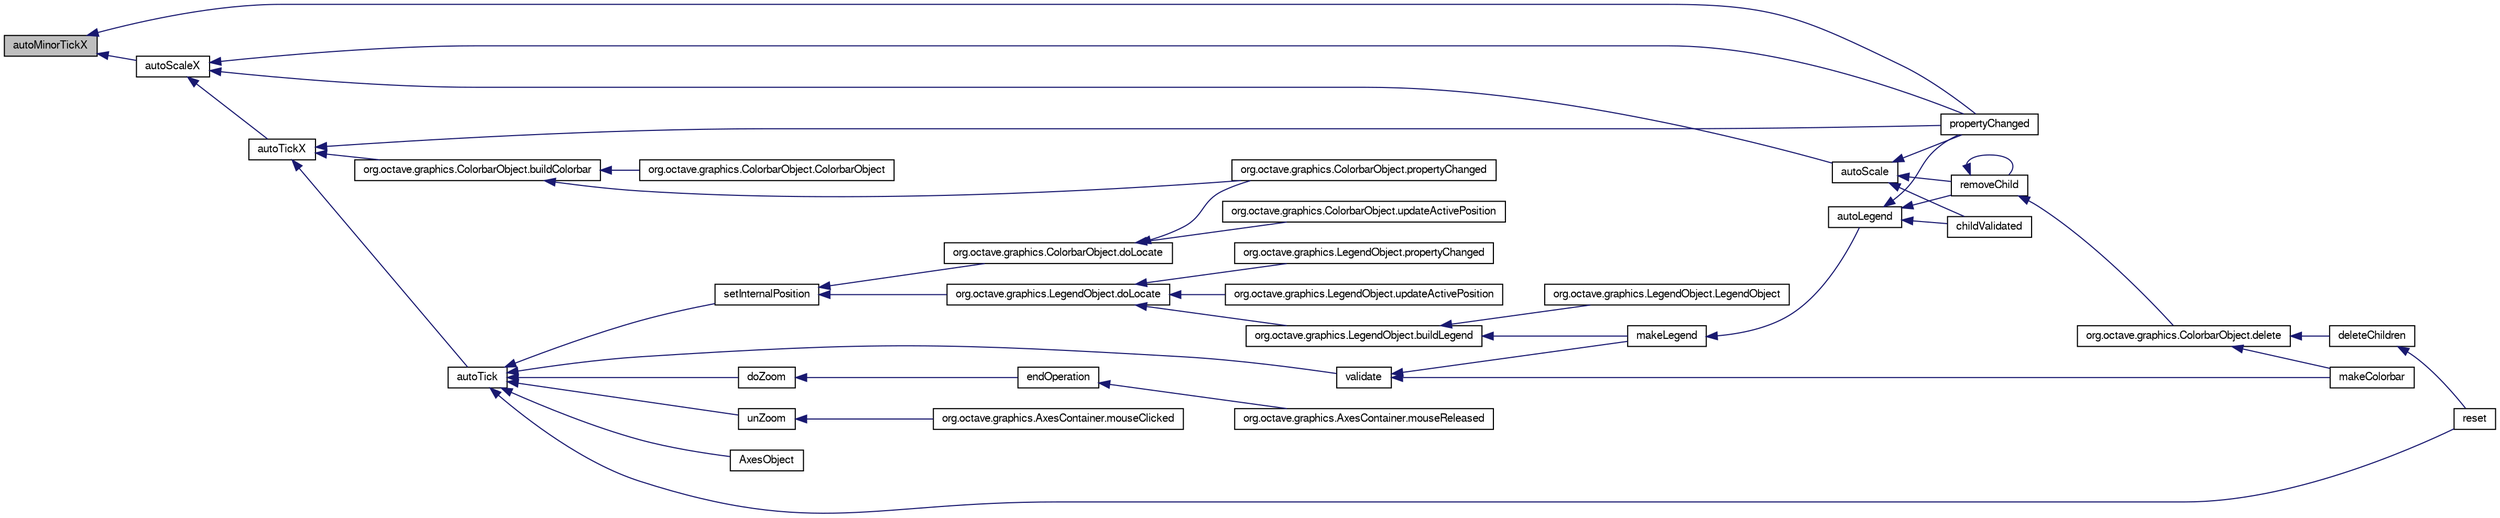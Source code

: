 digraph G
{
  edge [fontname="FreeSans",fontsize="10",labelfontname="FreeSans",labelfontsize="10"];
  node [fontname="FreeSans",fontsize="10",shape=record];
  rankdir="LR";
  Node1 [label="autoMinorTickX",height=0.2,width=0.4,color="black", fillcolor="grey75", style="filled" fontcolor="black"];
  Node1 -> Node2 [dir="back",color="midnightblue",fontsize="10",style="solid",fontname="FreeSans"];
  Node2 [label="autoScaleX",height=0.2,width=0.4,color="black", fillcolor="white", style="filled",URL="$classorg_1_1octave_1_1graphics_1_1_axes_object.html#a562cd26311bbf4426b608db3053bbc9b"];
  Node2 -> Node3 [dir="back",color="midnightblue",fontsize="10",style="solid",fontname="FreeSans"];
  Node3 [label="autoScale",height=0.2,width=0.4,color="black", fillcolor="white", style="filled",URL="$classorg_1_1octave_1_1graphics_1_1_axes_object.html#a1f831891fb89a83d0cb560cc5877e2bb"];
  Node3 -> Node4 [dir="back",color="midnightblue",fontsize="10",style="solid",fontname="FreeSans"];
  Node4 [label="childValidated",height=0.2,width=0.4,color="black", fillcolor="white", style="filled",URL="$classorg_1_1octave_1_1graphics_1_1_axes_object.html#a8968031d1c5eaed3cc667f394cea6ba3"];
  Node3 -> Node5 [dir="back",color="midnightblue",fontsize="10",style="solid",fontname="FreeSans"];
  Node5 [label="propertyChanged",height=0.2,width=0.4,color="black", fillcolor="white", style="filled",URL="$classorg_1_1octave_1_1graphics_1_1_axes_object.html#a15b63fbbc7c3a7ad69eb51e60232e1cb"];
  Node3 -> Node6 [dir="back",color="midnightblue",fontsize="10",style="solid",fontname="FreeSans"];
  Node6 [label="removeChild",height=0.2,width=0.4,color="black", fillcolor="white", style="filled",URL="$classorg_1_1octave_1_1graphics_1_1_axes_object.html#affde818e58d4c9210b1519dd5cab6ebc"];
  Node6 -> Node7 [dir="back",color="midnightblue",fontsize="10",style="solid",fontname="FreeSans"];
  Node7 [label="org.octave.graphics.ColorbarObject.delete",height=0.2,width=0.4,color="black", fillcolor="white", style="filled",URL="$classorg_1_1octave_1_1graphics_1_1_colorbar_object.html#a7a4721d0a51e952c211e9b0fea4d8090"];
  Node7 -> Node8 [dir="back",color="midnightblue",fontsize="10",style="solid",fontname="FreeSans"];
  Node8 [label="deleteChildren",height=0.2,width=0.4,color="black", fillcolor="white", style="filled",URL="$classorg_1_1octave_1_1graphics_1_1_axes_object.html#abf67d882cbea8b20d80544fe5f604e4a"];
  Node8 -> Node9 [dir="back",color="midnightblue",fontsize="10",style="solid",fontname="FreeSans"];
  Node9 [label="reset",height=0.2,width=0.4,color="black", fillcolor="white", style="filled",URL="$classorg_1_1octave_1_1graphics_1_1_axes_object.html#a262380997e7c353f883761ebed63d18d"];
  Node7 -> Node10 [dir="back",color="midnightblue",fontsize="10",style="solid",fontname="FreeSans"];
  Node10 [label="makeColorbar",height=0.2,width=0.4,color="black", fillcolor="white", style="filled",URL="$classorg_1_1octave_1_1graphics_1_1_axes_object.html#a18ad92a2eeba970815dbcc4aa1b25bbd"];
  Node6 -> Node6 [dir="back",color="midnightblue",fontsize="10",style="solid",fontname="FreeSans"];
  Node2 -> Node11 [dir="back",color="midnightblue",fontsize="10",style="solid",fontname="FreeSans"];
  Node11 [label="autoTickX",height=0.2,width=0.4,color="black", fillcolor="white", style="filled",URL="$classorg_1_1octave_1_1graphics_1_1_axes_object.html#a8cd9c3d6bc0fd0e2b06bbb83a685b233"];
  Node11 -> Node12 [dir="back",color="midnightblue",fontsize="10",style="solid",fontname="FreeSans"];
  Node12 [label="autoTick",height=0.2,width=0.4,color="black", fillcolor="white", style="filled",URL="$classorg_1_1octave_1_1graphics_1_1_axes_object.html#ae678d53e3bb84db6ff9838a811e30aa4"];
  Node12 -> Node13 [dir="back",color="midnightblue",fontsize="10",style="solid",fontname="FreeSans"];
  Node13 [label="AxesObject",height=0.2,width=0.4,color="black", fillcolor="white", style="filled",URL="$classorg_1_1octave_1_1graphics_1_1_axes_object.html#a95e48904fe84ed9e2b74777a4b758cdb"];
  Node12 -> Node14 [dir="back",color="midnightblue",fontsize="10",style="solid",fontname="FreeSans"];
  Node14 [label="doZoom",height=0.2,width=0.4,color="black", fillcolor="white", style="filled",URL="$classorg_1_1octave_1_1graphics_1_1_axes_object.html#ae8c824d97814363fef35b5ed3276d626"];
  Node14 -> Node15 [dir="back",color="midnightblue",fontsize="10",style="solid",fontname="FreeSans"];
  Node15 [label="endOperation",height=0.2,width=0.4,color="black", fillcolor="white", style="filled",URL="$classorg_1_1octave_1_1graphics_1_1_axes_object.html#a5e4f546565f55b188a55cee2548f3bc4"];
  Node15 -> Node16 [dir="back",color="midnightblue",fontsize="10",style="solid",fontname="FreeSans"];
  Node16 [label="org.octave.graphics.AxesContainer.mouseReleased",height=0.2,width=0.4,color="black", fillcolor="white", style="filled",URL="$classorg_1_1octave_1_1graphics_1_1_axes_container.html#a87a07291794e15052db67f945d90853e"];
  Node12 -> Node9 [dir="back",color="midnightblue",fontsize="10",style="solid",fontname="FreeSans"];
  Node12 -> Node17 [dir="back",color="midnightblue",fontsize="10",style="solid",fontname="FreeSans"];
  Node17 [label="setInternalPosition",height=0.2,width=0.4,color="black", fillcolor="white", style="filled",URL="$classorg_1_1octave_1_1graphics_1_1_axes_object.html#a7623552654335ed9c42976d9f5c79c02"];
  Node17 -> Node18 [dir="back",color="midnightblue",fontsize="10",style="solid",fontname="FreeSans"];
  Node18 [label="org.octave.graphics.ColorbarObject.doLocate",height=0.2,width=0.4,color="black", fillcolor="white", style="filled",URL="$classorg_1_1octave_1_1graphics_1_1_colorbar_object.html#af0ec59e0f5939c1311544166debd60c0"];
  Node18 -> Node19 [dir="back",color="midnightblue",fontsize="10",style="solid",fontname="FreeSans"];
  Node19 [label="org.octave.graphics.ColorbarObject.propertyChanged",height=0.2,width=0.4,color="black", fillcolor="white", style="filled",URL="$classorg_1_1octave_1_1graphics_1_1_colorbar_object.html#a15b63fbbc7c3a7ad69eb51e60232e1cb"];
  Node18 -> Node20 [dir="back",color="midnightblue",fontsize="10",style="solid",fontname="FreeSans"];
  Node20 [label="org.octave.graphics.ColorbarObject.updateActivePosition",height=0.2,width=0.4,color="black", fillcolor="white", style="filled",URL="$classorg_1_1octave_1_1graphics_1_1_colorbar_object.html#ade2f110d5abeb2807c9a26961bf257a0"];
  Node17 -> Node21 [dir="back",color="midnightblue",fontsize="10",style="solid",fontname="FreeSans"];
  Node21 [label="org.octave.graphics.LegendObject.doLocate",height=0.2,width=0.4,color="black", fillcolor="white", style="filled",URL="$classorg_1_1octave_1_1graphics_1_1_legend_object.html#af0ec59e0f5939c1311544166debd60c0"];
  Node21 -> Node22 [dir="back",color="midnightblue",fontsize="10",style="solid",fontname="FreeSans"];
  Node22 [label="org.octave.graphics.LegendObject.buildLegend",height=0.2,width=0.4,color="black", fillcolor="white", style="filled",URL="$classorg_1_1octave_1_1graphics_1_1_legend_object.html#a55d0f84024ef147bc44d045c3f708dcc"];
  Node22 -> Node23 [dir="back",color="midnightblue",fontsize="10",style="solid",fontname="FreeSans"];
  Node23 [label="makeLegend",height=0.2,width=0.4,color="black", fillcolor="white", style="filled",URL="$classorg_1_1octave_1_1graphics_1_1_axes_object.html#af818b4197b31dc2d4e3c704cf6989770"];
  Node23 -> Node24 [dir="back",color="midnightblue",fontsize="10",style="solid",fontname="FreeSans"];
  Node24 [label="autoLegend",height=0.2,width=0.4,color="black", fillcolor="white", style="filled",URL="$classorg_1_1octave_1_1graphics_1_1_axes_object.html#aed523bdcded55f65e6421d5f19485f8c"];
  Node24 -> Node4 [dir="back",color="midnightblue",fontsize="10",style="solid",fontname="FreeSans"];
  Node24 -> Node5 [dir="back",color="midnightblue",fontsize="10",style="solid",fontname="FreeSans"];
  Node24 -> Node6 [dir="back",color="midnightblue",fontsize="10",style="solid",fontname="FreeSans"];
  Node22 -> Node25 [dir="back",color="midnightblue",fontsize="10",style="solid",fontname="FreeSans"];
  Node25 [label="org.octave.graphics.LegendObject.LegendObject",height=0.2,width=0.4,color="black", fillcolor="white", style="filled",URL="$classorg_1_1octave_1_1graphics_1_1_legend_object.html#af481b72f794bf09cd6a2bf647172ca5d"];
  Node21 -> Node26 [dir="back",color="midnightblue",fontsize="10",style="solid",fontname="FreeSans"];
  Node26 [label="org.octave.graphics.LegendObject.updateActivePosition",height=0.2,width=0.4,color="black", fillcolor="white", style="filled",URL="$classorg_1_1octave_1_1graphics_1_1_legend_object.html#ade2f110d5abeb2807c9a26961bf257a0"];
  Node21 -> Node27 [dir="back",color="midnightblue",fontsize="10",style="solid",fontname="FreeSans"];
  Node27 [label="org.octave.graphics.LegendObject.propertyChanged",height=0.2,width=0.4,color="black", fillcolor="white", style="filled",URL="$classorg_1_1octave_1_1graphics_1_1_legend_object.html#a15b63fbbc7c3a7ad69eb51e60232e1cb"];
  Node12 -> Node28 [dir="back",color="midnightblue",fontsize="10",style="solid",fontname="FreeSans"];
  Node28 [label="unZoom",height=0.2,width=0.4,color="black", fillcolor="white", style="filled",URL="$classorg_1_1octave_1_1graphics_1_1_axes_object.html#a3808a131f04ccbdf0d1c50f883815dca"];
  Node28 -> Node29 [dir="back",color="midnightblue",fontsize="10",style="solid",fontname="FreeSans"];
  Node29 [label="org.octave.graphics.AxesContainer.mouseClicked",height=0.2,width=0.4,color="black", fillcolor="white", style="filled",URL="$classorg_1_1octave_1_1graphics_1_1_axes_container.html#a45d56bd84238e8b56589dfc732e2b2cf"];
  Node12 -> Node30 [dir="back",color="midnightblue",fontsize="10",style="solid",fontname="FreeSans"];
  Node30 [label="validate",height=0.2,width=0.4,color="black", fillcolor="white", style="filled",URL="$classorg_1_1octave_1_1graphics_1_1_axes_object.html#a41d45236c37b75848f4b1667a11fb50e"];
  Node30 -> Node10 [dir="back",color="midnightblue",fontsize="10",style="solid",fontname="FreeSans"];
  Node30 -> Node23 [dir="back",color="midnightblue",fontsize="10",style="solid",fontname="FreeSans"];
  Node11 -> Node31 [dir="back",color="midnightblue",fontsize="10",style="solid",fontname="FreeSans"];
  Node31 [label="org.octave.graphics.ColorbarObject.buildColorbar",height=0.2,width=0.4,color="black", fillcolor="white", style="filled",URL="$classorg_1_1octave_1_1graphics_1_1_colorbar_object.html#ad7c4335dcdafd88406af75b6478f9cba"];
  Node31 -> Node32 [dir="back",color="midnightblue",fontsize="10",style="solid",fontname="FreeSans"];
  Node32 [label="org.octave.graphics.ColorbarObject.ColorbarObject",height=0.2,width=0.4,color="black", fillcolor="white", style="filled",URL="$classorg_1_1octave_1_1graphics_1_1_colorbar_object.html#a046394702188ee5d3b6354c41d800942"];
  Node31 -> Node19 [dir="back",color="midnightblue",fontsize="10",style="solid",fontname="FreeSans"];
  Node11 -> Node5 [dir="back",color="midnightblue",fontsize="10",style="solid",fontname="FreeSans"];
  Node2 -> Node5 [dir="back",color="midnightblue",fontsize="10",style="solid",fontname="FreeSans"];
  Node1 -> Node5 [dir="back",color="midnightblue",fontsize="10",style="solid",fontname="FreeSans"];
}

